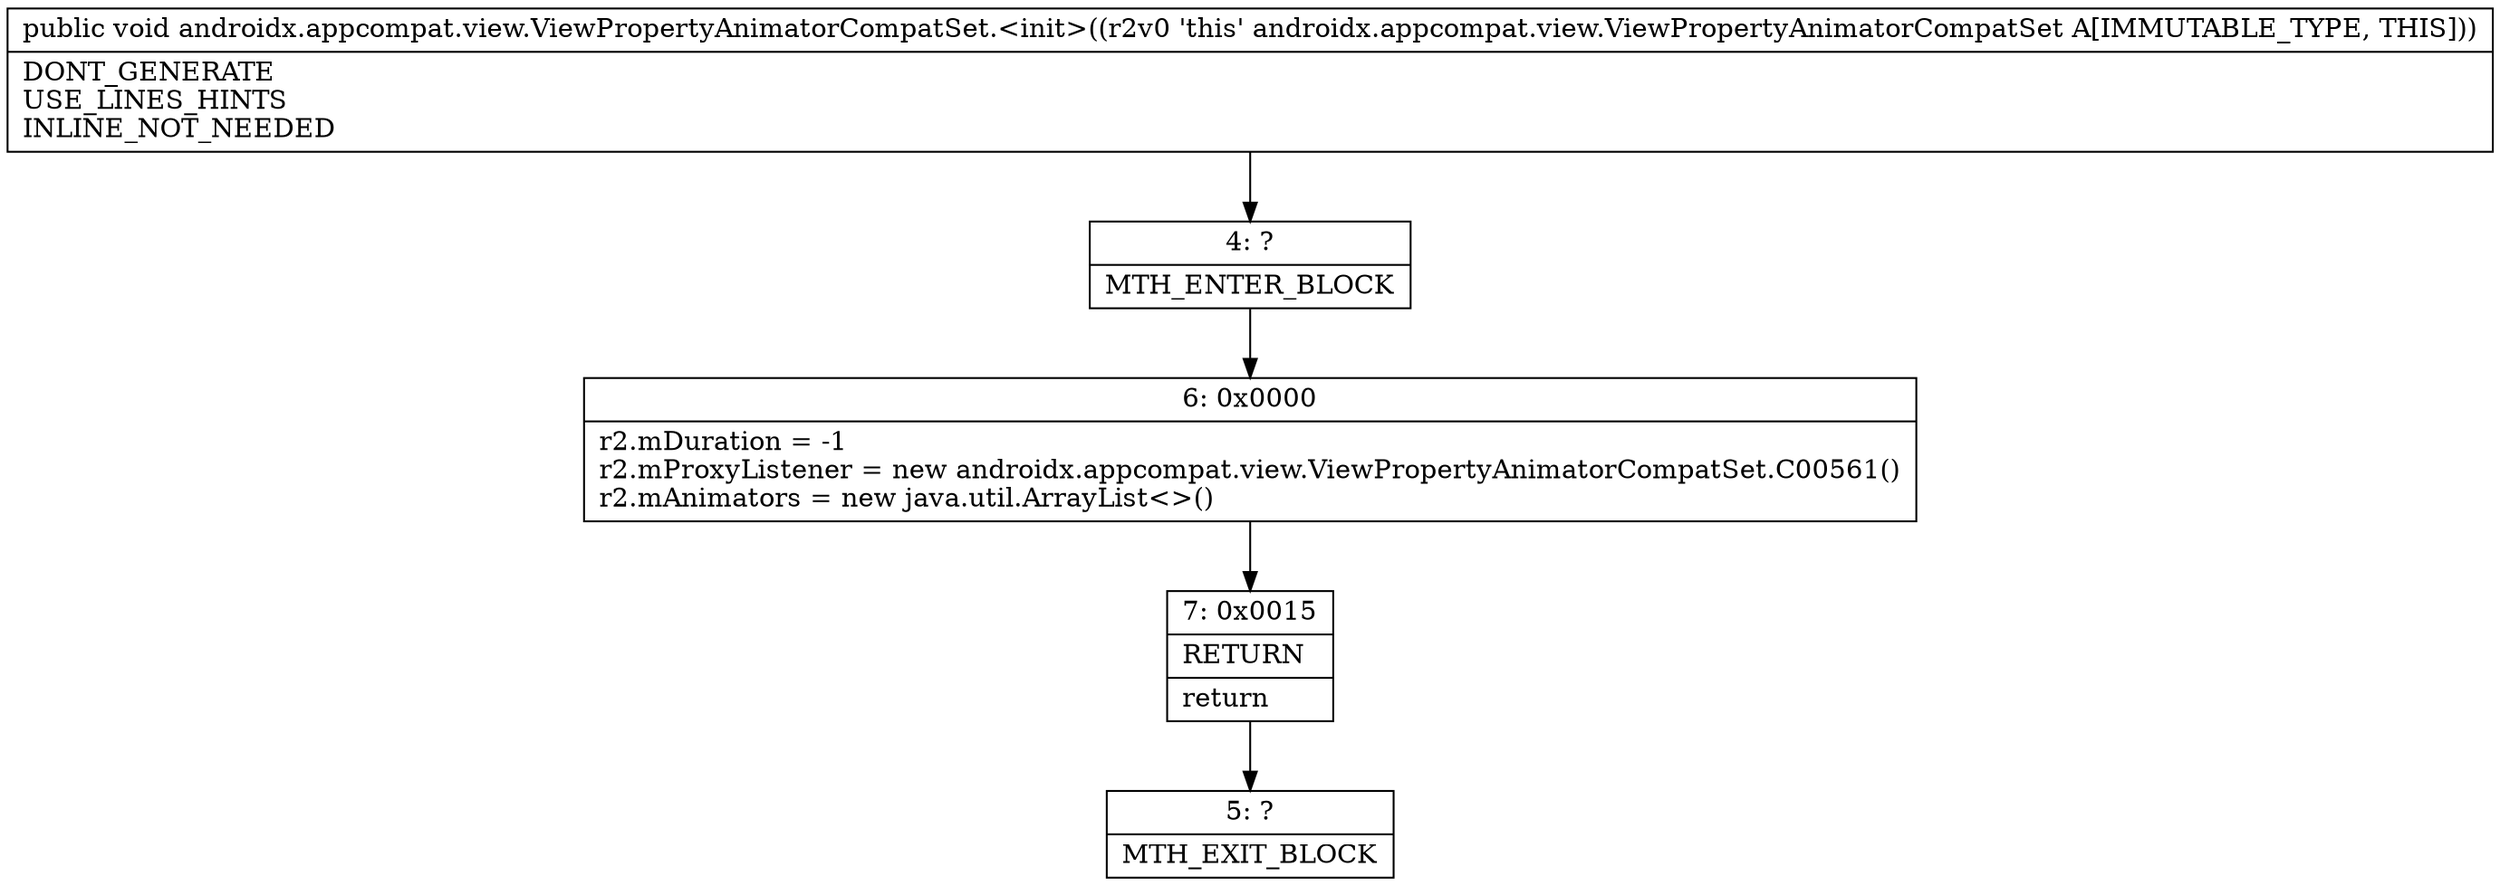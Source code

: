 digraph "CFG forandroidx.appcompat.view.ViewPropertyAnimatorCompatSet.\<init\>()V" {
Node_4 [shape=record,label="{4\:\ ?|MTH_ENTER_BLOCK\l}"];
Node_6 [shape=record,label="{6\:\ 0x0000|r2.mDuration = \-1\lr2.mProxyListener = new androidx.appcompat.view.ViewPropertyAnimatorCompatSet.C00561()\lr2.mAnimators = new java.util.ArrayList\<\>()\l}"];
Node_7 [shape=record,label="{7\:\ 0x0015|RETURN\l|return\l}"];
Node_5 [shape=record,label="{5\:\ ?|MTH_EXIT_BLOCK\l}"];
MethodNode[shape=record,label="{public void androidx.appcompat.view.ViewPropertyAnimatorCompatSet.\<init\>((r2v0 'this' androidx.appcompat.view.ViewPropertyAnimatorCompatSet A[IMMUTABLE_TYPE, THIS]))  | DONT_GENERATE\lUSE_LINES_HINTS\lINLINE_NOT_NEEDED\l}"];
MethodNode -> Node_4;Node_4 -> Node_6;
Node_6 -> Node_7;
Node_7 -> Node_5;
}

